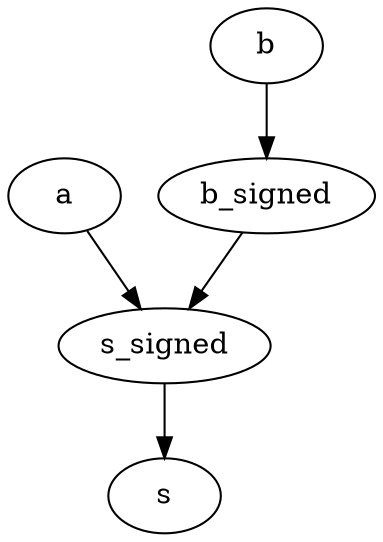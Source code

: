 strict digraph "" {
	a	[complexity=7,
		importance=0.467227028913,
		rank=0.0667467184161];
	s_signed	[complexity=4,
		importance=0.359663978917,
		rank=0.0899159947292];
	a -> s_signed;
	s	[complexity=0,
		importance=0.157983287471,
		rank=0.0];
	b	[complexity=10,
		importance=0.601680786813,
		rank=0.0601680786813];
	b_signed	[complexity=7,
		importance=0.494117736816,
		rank=0.0705882481166];
	b -> b_signed;
	s_signed -> s;
	b_signed -> s_signed;
}
